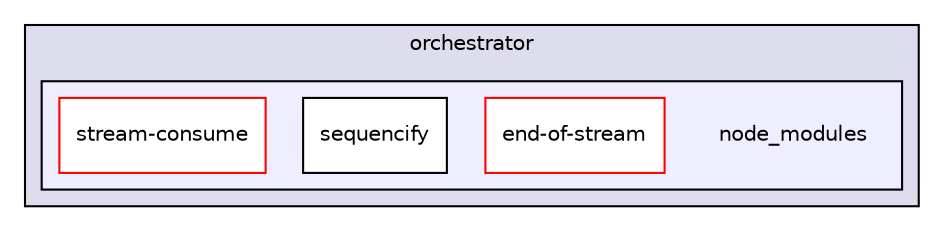 digraph "gulp-src/node_modules/gulp/node_modules/orchestrator/node_modules" {
  compound=true
  node [ fontsize="10", fontname="Helvetica"];
  edge [ labelfontsize="10", labelfontname="Helvetica"];
  subgraph clusterdir_791cb8fcdd8a35c56256872f5c2a8016 {
    graph [ bgcolor="#ddddee", pencolor="black", label="orchestrator" fontname="Helvetica", fontsize="10", URL="dir_791cb8fcdd8a35c56256872f5c2a8016.html"]
  subgraph clusterdir_6766e1ffa899eb043cd6a3dfc3c5d9d2 {
    graph [ bgcolor="#eeeeff", pencolor="black", label="" URL="dir_6766e1ffa899eb043cd6a3dfc3c5d9d2.html"];
    dir_6766e1ffa899eb043cd6a3dfc3c5d9d2 [shape=plaintext label="node_modules"];
    dir_e2fbab8722571d299861b357ca157d90 [shape=box label="end-of-stream" color="red" fillcolor="white" style="filled" URL="dir_e2fbab8722571d299861b357ca157d90.html"];
    dir_91f2638842cc31b7c08ace25c064ef73 [shape=box label="sequencify" color="black" fillcolor="white" style="filled" URL="dir_91f2638842cc31b7c08ace25c064ef73.html"];
    dir_5236b3dcd78e062bf9402d67a53f7741 [shape=box label="stream-consume" color="red" fillcolor="white" style="filled" URL="dir_5236b3dcd78e062bf9402d67a53f7741.html"];
  }
  }
}
